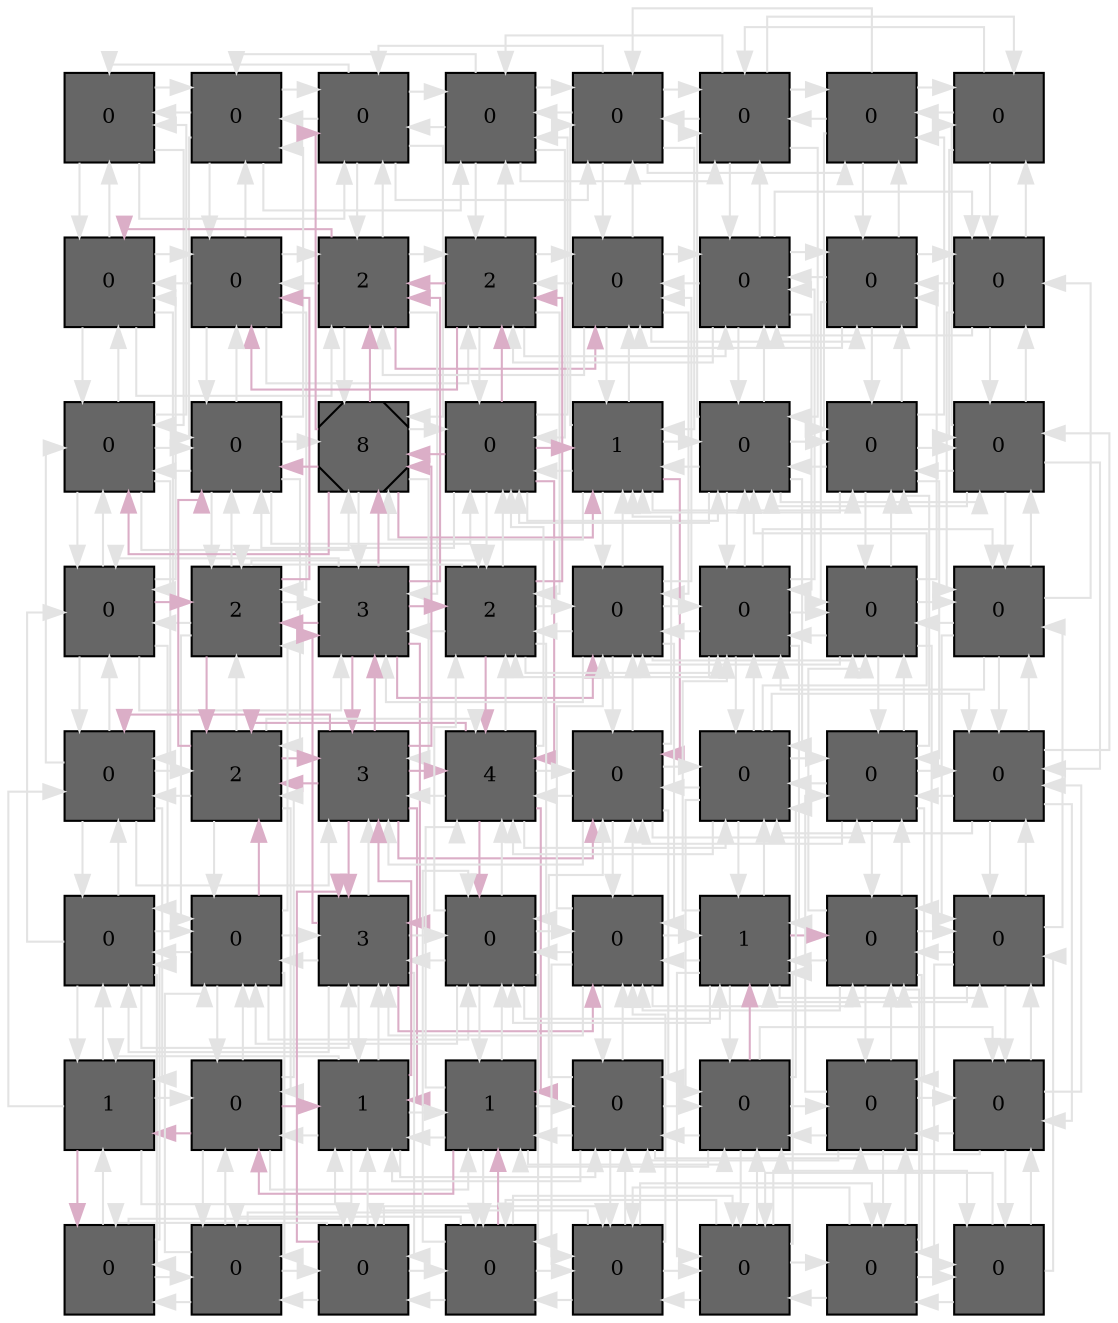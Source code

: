 digraph layout  {
rankdir=TB;
splines=ortho;
node [fixedsize=false, style=filled, width="0.6"];
edge [constraint=false];
0 [fillcolor="#666666", fontsize=10, label=0, shape=square, tooltip="name:  SRF ,\nin_degree: 4,\nout_degree: 4"];
1 [fillcolor="#666666", fontsize=10, label=0, shape=square, tooltip="name:  ARC ,\nin_degree: 5,\nout_degree: 5"];
2 [fillcolor="#666666", fontsize=10, label=0, shape=square, tooltip="name:  Egr1 ,\nin_degree: 6,\nout_degree: 6"];
3 [fillcolor="#666666", fontsize=10, label=0, shape=square, tooltip="name:  G(i/o) ,\nin_degree: 6,\nout_degree: 6"];
4 [fillcolor="#666666", fontsize=10, label=0, shape=square, tooltip="name:  Npy ,\nin_degree: 6,\nout_degree: 6"];
5 [fillcolor="#666666", fontsize=10, label=0, shape=square, tooltip="name:  NPYY1 ,\nin_degree: 6,\nout_degree: 6"];
6 [fillcolor="#666666", fontsize=10, label=0, shape=square, tooltip="name:  ECM ,\nin_degree: 5,\nout_degree: 5"];
7 [fillcolor="#666666", fontsize=10, label=0, shape=square, tooltip="name:  Mmp3/10 ,\nin_degree: 4,\nout_degree: 4"];
8 [fillcolor="#666666", fontsize=10, label=0, shape=square, tooltip="name:  RSK ,\nin_degree: 5,\nout_degree: 5"];
9 [fillcolor="#666666", fontsize=10, label=0, shape=square, tooltip="name:  CREB ,\nin_degree: 6,\nout_degree: 6"];
10 [fillcolor="#666666", fontsize=10, label=2, shape=square, tooltip="name:  Fosl1 ,\nin_degree: 7,\nout_degree: 7"];
11 [fillcolor="#666666", fontsize=10, label=2, shape=square, tooltip="name:  KLF5 ,\nin_degree: 7,\nout_degree: 7"];
12 [fillcolor="#666666", fontsize=10, label=0, shape=square, tooltip="name:  AP1 ,\nin_degree: 7,\nout_degree: 7"];
13 [fillcolor="#666666", fontsize=10, label=0, shape=square, tooltip="name:  uPAR ,\nin_degree: 7,\nout_degree: 7"];
14 [fillcolor="#666666", fontsize=10, label=0, shape=square, tooltip="name:  uPA/PLAT ,\nin_degree: 6,\nout_degree: 6"];
15 [fillcolor="#666666", fontsize=10, label=0, shape=square, tooltip="name:  Plasmin ,\nin_degree: 5,\nout_degree: 5"];
16 [fillcolor="#666666", fontsize=10, label=0, shape=square, tooltip="name:  Maff ,\nin_degree: 6,\nout_degree: 6"];
17 [fillcolor="#666666", fontsize=10, label=0, shape=square, tooltip="name:  KLF2 ,\nin_degree: 7,\nout_degree: 7"];
18 [fillcolor="#666666", fontsize=10, label=8, shape=Msquare, tooltip="name:  JUNB ,\nin_degree: 8,\nout_degree: 8"];
19 [fillcolor="#666666", fontsize=10, label=0, shape=square, tooltip="name:  AKT ,\nin_degree: 8,\nout_degree: 8"];
20 [fillcolor="#666666", fontsize=10, label=1, shape=square, tooltip="name:  FOS ,\nin_degree: 8,\nout_degree: 8"];
21 [fillcolor="#666666", fontsize=10, label=0, shape=square, tooltip="name:  PI3K ,\nin_degree: 8,\nout_degree: 8"];
22 [fillcolor="#666666", fontsize=10, label=0, shape=square, tooltip="name:  Itga1 ,\nin_degree: 7,\nout_degree: 7"];
23 [fillcolor="#666666", fontsize=10, label=0, shape=square, tooltip="name:  FAK ,\nin_degree: 6,\nout_degree: 6"];
24 [fillcolor="#666666", fontsize=10, label=0, shape=square, tooltip="name:  MSK1/2 ,\nin_degree: 6,\nout_degree: 6"];
25 [fillcolor="#666666", fontsize=10, label=2, shape=square, tooltip="name:  CITED2 ,\nin_degree: 7,\nout_degree: 7"];
26 [fillcolor="#666666", fontsize=10, label=3, shape=square, tooltip="name:  ERK ,\nin_degree: 8,\nout_degree: 8"];
27 [fillcolor="#666666", fontsize=10, label=2, shape=square, tooltip="name:  P53 ,\nin_degree: 8,\nout_degree: 8"];
28 [fillcolor="#666666", fontsize=10, label=0, shape=square, tooltip="name:  JUND ,\nin_degree: 8,\nout_degree: 8"];
29 [fillcolor="#666666", fontsize=10, label=0, shape=square, tooltip="name:  NGF ,\nin_degree: 8,\nout_degree: 8"];
30 [fillcolor="#666666", fontsize=10, label=0, shape=square, tooltip="name:  C3G ,\nin_degree: 7,\nout_degree: 7"];
31 [fillcolor="#666666", fontsize=10, label=0, shape=square, tooltip="name:  RAP1 ,\nin_degree: 6,\nout_degree: 6"];
32 [fillcolor="#666666", fontsize=10, label=0, shape=square, tooltip="name:  ATF2 ,\nin_degree: 6,\nout_degree: 6"];
33 [fillcolor="#666666", fontsize=10, label=2, shape=square, tooltip="name:  KLF4 ,\nin_degree: 7,\nout_degree: 7"];
34 [fillcolor="#666666", fontsize=10, label=3, shape=square, tooltip="name:  JNK ,\nin_degree: 8,\nout_degree: 8"];
35 [fillcolor="#666666", fontsize=10, label=4, shape=square, tooltip="name:  MYC ,\nin_degree: 8,\nout_degree: 8"];
36 [fillcolor="#666666", fontsize=10, label=0, shape=square, tooltip="name:  KLF10 ,\nin_degree: 8,\nout_degree: 8"];
37 [fillcolor="#666666", fontsize=10, label=0, shape=square, tooltip="name:  TrkA ,\nin_degree: 8,\nout_degree: 8"];
38 [fillcolor="#666666", fontsize=10, label=0, shape=square, tooltip="name:  FRS2 ,\nin_degree: 7,\nout_degree: 7"];
39 [fillcolor="#666666", fontsize=10, label=0, shape=square, tooltip="name:  SHC ,\nin_degree: 6,\nout_degree: 6"];
40 [fillcolor="#666666", fontsize=10, label=0, shape=square, tooltip="name:  P38 ,\nin_degree: 6,\nout_degree: 6"];
41 [fillcolor="#666666", fontsize=10, label=0, shape=square, tooltip="name:  MKK7 ,\nin_degree: 7,\nout_degree: 7"];
42 [fillcolor="#666666", fontsize=10, label=3, shape=square, tooltip="name:  Stat3 ,\nin_degree: 8,\nout_degree: 8"];
43 [fillcolor="#666666", fontsize=10, label=0, shape=square, tooltip="name:  KLF6 ,\nin_degree: 8,\nout_degree: 8"];
44 [fillcolor="#666666", fontsize=10, label=0, shape=square, tooltip="name:  ZFP36 ,\nin_degree: 8,\nout_degree: 8"];
45 [fillcolor="#666666", fontsize=10, label=1, shape=square, tooltip="name:  i/o ,\nin_degree: 8,\nout_degree: 8"];
46 [fillcolor="#666666", fontsize=10, label=0, shape=square, tooltip="name:  Ca2+ ,\nin_degree: 7,\nout_degree: 7"];
47 [fillcolor="#666666", fontsize=10, label=0, shape=square, tooltip="name:  GRB2 ,\nin_degree: 6,\nout_degree: 6"];
48 [fillcolor="#666666", fontsize=10, label=1, shape=square, tooltip="name:  MKK6 ,\nin_degree: 5,\nout_degree: 5"];
49 [fillcolor="#666666", fontsize=10, label=0, shape=square, tooltip="name:  MEKK4 ,\nin_degree: 6,\nout_degree: 6"];
50 [fillcolor="#666666", fontsize=10, label=1, shape=square, tooltip="name:  ETS1 ,\nin_degree: 7,\nout_degree: 7"];
51 [fillcolor="#666666", fontsize=10, label=1, shape=square, tooltip="name:  BTG2 ,\nin_degree: 7,\nout_degree: 7"];
52 [fillcolor="#666666", fontsize=10, label=0, shape=square, tooltip="name:  Dusp6 ,\nin_degree: 7,\nout_degree: 7"];
53 [fillcolor="#666666", fontsize=10, label=0, shape=square, tooltip="name:  PLC ,\nin_degree: 7,\nout_degree: 7"];
54 [fillcolor="#666666", fontsize=10, label=0, shape=square, tooltip="name:  DAG ,\nin_degree: 6,\nout_degree: 6"];
55 [fillcolor="#666666", fontsize=10, label=0, shape=square, tooltip="name:  G ,\nin_degree: 5,\nout_degree: 5"];
56 [fillcolor="#666666", fontsize=10, label=0, shape=square, tooltip="name:  Mapk3k ,\nin_degree: 4,\nout_degree: 4"];
57 [fillcolor="#666666", fontsize=10, label=0, shape=square, tooltip="name:  MEKK1 ,\nin_degree: 5,\nout_degree: 5"];
58 [fillcolor="#666666", fontsize=10, label=0, shape=square, tooltip="name:  MEK ,\nin_degree: 6,\nout_degree: 6"];
59 [fillcolor="#666666", fontsize=10, label=0, shape=square, tooltip="name:  RAC1 ,\nin_degree: 6,\nout_degree: 6"];
60 [fillcolor="#666666", fontsize=10, label=0, shape=square, tooltip="name:  RAF ,\nin_degree: 6,\nout_degree: 6"];
61 [fillcolor="#666666", fontsize=10, label=0, shape=square, tooltip="name:  RAS ,\nin_degree: 6,\nout_degree: 6"];
62 [fillcolor="#666666", fontsize=10, label=0, shape=square, tooltip="name:  PKC ,\nin_degree: 5,\nout_degree: 5"];
63 [fillcolor="#666666", fontsize=10, label=0, shape=square, tooltip="name:  SOS ,\nin_degree: 4,\nout_degree: 4"];
0 -> 1  [color=grey89, style="penwidth(0.1)", tooltip=" ", weight=1];
0 -> 8  [color=grey89, style="penwidth(0.1)", tooltip=" ", weight=1];
0 -> 16  [color=grey89, style="penwidth(0.1)", tooltip=" ", weight=1];
0 -> 2  [color=grey89, style="penwidth(0.1)", tooltip=" ", weight=1];
1 -> 0  [color=grey89, style="penwidth(0.1)", tooltip=" ", weight=1];
1 -> 2  [color=grey89, style="penwidth(0.1)", tooltip=" ", weight=1];
1 -> 9  [color=grey89, style="penwidth(0.1)", tooltip=" ", weight=1];
1 -> 17  [color=grey89, style="penwidth(0.1)", tooltip=" ", weight=1];
1 -> 3  [color=grey89, style="penwidth(0.1)", tooltip=" ", weight=1];
2 -> 1  [color=grey89, style="penwidth(0.1)", tooltip=" ", weight=1];
2 -> 3  [color=grey89, style="penwidth(0.1)", tooltip=" ", weight=1];
2 -> 10  [color=grey89, style="penwidth(0.1)", tooltip=" ", weight=1];
2 -> 18  [color=grey89, style="penwidth(0.1)", tooltip=" ", weight=1];
2 -> 4  [color=grey89, style="penwidth(0.1)", tooltip=" ", weight=1];
2 -> 0  [color=grey89, style="penwidth(0.1)", tooltip=" ", weight=1];
3 -> 2  [color=grey89, style="penwidth(0.1)", tooltip=" ", weight=1];
3 -> 4  [color=grey89, style="penwidth(0.1)", tooltip=" ", weight=1];
3 -> 11  [color=grey89, style="penwidth(0.1)", tooltip=" ", weight=1];
3 -> 19  [color=grey89, style="penwidth(0.1)", tooltip=" ", weight=1];
3 -> 5  [color=grey89, style="penwidth(0.1)", tooltip=" ", weight=1];
3 -> 1  [color=grey89, style="penwidth(0.1)", tooltip=" ", weight=1];
4 -> 3  [color=grey89, style="penwidth(0.1)", tooltip=" ", weight=1];
4 -> 5  [color=grey89, style="penwidth(0.1)", tooltip=" ", weight=1];
4 -> 12  [color=grey89, style="penwidth(0.1)", tooltip=" ", weight=1];
4 -> 20  [color=grey89, style="penwidth(0.1)", tooltip=" ", weight=1];
4 -> 6  [color=grey89, style="penwidth(0.1)", tooltip=" ", weight=1];
4 -> 2  [color=grey89, style="penwidth(0.1)", tooltip=" ", weight=1];
5 -> 4  [color=grey89, style="penwidth(0.1)", tooltip=" ", weight=1];
5 -> 6  [color=grey89, style="penwidth(0.1)", tooltip=" ", weight=1];
5 -> 13  [color=grey89, style="penwidth(0.1)", tooltip=" ", weight=1];
5 -> 21  [color=grey89, style="penwidth(0.1)", tooltip=" ", weight=1];
5 -> 7  [color=grey89, style="penwidth(0.1)", tooltip=" ", weight=1];
5 -> 3  [color=grey89, style="penwidth(0.1)", tooltip=" ", weight=1];
6 -> 5  [color=grey89, style="penwidth(0.1)", tooltip=" ", weight=1];
6 -> 7  [color=grey89, style="penwidth(0.1)", tooltip=" ", weight=1];
6 -> 14  [color=grey89, style="penwidth(0.1)", tooltip=" ", weight=1];
6 -> 22  [color=grey89, style="penwidth(0.1)", tooltip=" ", weight=1];
6 -> 4  [color=grey89, style="penwidth(0.1)", tooltip=" ", weight=1];
7 -> 6  [color=grey89, style="penwidth(0.1)", tooltip=" ", weight=1];
7 -> 15  [color=grey89, style="penwidth(0.1)", tooltip=" ", weight=1];
7 -> 23  [color=grey89, style="penwidth(0.1)", tooltip=" ", weight=1];
7 -> 5  [color=grey89, style="penwidth(0.1)", tooltip=" ", weight=1];
8 -> 0  [color=grey89, style="penwidth(0.1)", tooltip=" ", weight=1];
8 -> 9  [color=grey89, style="penwidth(0.1)", tooltip=" ", weight=1];
8 -> 16  [color=grey89, style="penwidth(0.1)", tooltip=" ", weight=1];
8 -> 24  [color=grey89, style="penwidth(0.1)", tooltip=" ", weight=1];
8 -> 10  [color=grey89, style="penwidth(0.1)", tooltip=" ", weight=1];
9 -> 1  [color=grey89, style="penwidth(0.1)", tooltip=" ", weight=1];
9 -> 8  [color=grey89, style="penwidth(0.1)", tooltip=" ", weight=1];
9 -> 10  [color=grey89, style="penwidth(0.1)", tooltip=" ", weight=1];
9 -> 17  [color=grey89, style="penwidth(0.1)", tooltip=" ", weight=1];
9 -> 25  [color=grey89, style="penwidth(0.1)", tooltip=" ", weight=1];
9 -> 11  [color=grey89, style="penwidth(0.1)", tooltip=" ", weight=1];
10 -> 2  [color=grey89, style="penwidth(0.1)", tooltip=" ", weight=1];
10 -> 9  [color=grey89, style="penwidth(0.1)", tooltip=" ", weight=1];
10 -> 11  [color=grey89, style="penwidth(0.1)", tooltip=" ", weight=1];
10 -> 18  [color=grey89, style="penwidth(0.1)", tooltip=" ", weight=1];
10 -> 26  [color=grey89, style="penwidth(0.1)", tooltip=" ", weight=1];
10 -> 12  [color="#DBAEC7", style="penwidth(0.1)", tooltip="18( JUNB ) to 12( AP1 )", weight=1];
10 -> 8  [color="#DBAEC7", style="penwidth(0.1)", tooltip="26( ERK ) to 8( RSK )", weight=1];
11 -> 3  [color=grey89, style="penwidth(0.1)", tooltip=" ", weight=1];
11 -> 10  [color="#DBAEC7", style="penwidth(0.1)", tooltip="19( AKT ) to 10( Fosl1 )", weight=1];
11 -> 12  [color=grey89, style="penwidth(0.1)", tooltip=" ", weight=1];
11 -> 19  [color=grey89, style="penwidth(0.1)", tooltip=" ", weight=1];
11 -> 27  [color=grey89, style="penwidth(0.1)", tooltip=" ", weight=1];
11 -> 13  [color=grey89, style="penwidth(0.1)", tooltip=" ", weight=1];
11 -> 9  [color="#DBAEC7", style="penwidth(0.1)", tooltip="19( AKT ) to 9( CREB )", weight=1];
12 -> 4  [color=grey89, style="penwidth(0.1)", tooltip=" ", weight=1];
12 -> 11  [color=grey89, style="penwidth(0.1)", tooltip=" ", weight=1];
12 -> 13  [color=grey89, style="penwidth(0.1)", tooltip=" ", weight=1];
12 -> 20  [color=grey89, style="penwidth(0.1)", tooltip=" ", weight=1];
12 -> 28  [color=grey89, style="penwidth(0.1)", tooltip=" ", weight=1];
12 -> 14  [color=grey89, style="penwidth(0.1)", tooltip=" ", weight=1];
12 -> 10  [color=grey89, style="penwidth(0.1)", tooltip=" ", weight=1];
13 -> 5  [color=grey89, style="penwidth(0.1)", tooltip=" ", weight=1];
13 -> 12  [color=grey89, style="penwidth(0.1)", tooltip=" ", weight=1];
13 -> 14  [color=grey89, style="penwidth(0.1)", tooltip=" ", weight=1];
13 -> 21  [color=grey89, style="penwidth(0.1)", tooltip=" ", weight=1];
13 -> 29  [color=grey89, style="penwidth(0.1)", tooltip=" ", weight=1];
13 -> 15  [color=grey89, style="penwidth(0.1)", tooltip=" ", weight=1];
13 -> 11  [color=grey89, style="penwidth(0.1)", tooltip=" ", weight=1];
14 -> 6  [color=grey89, style="penwidth(0.1)", tooltip=" ", weight=1];
14 -> 13  [color=grey89, style="penwidth(0.1)", tooltip=" ", weight=1];
14 -> 15  [color=grey89, style="penwidth(0.1)", tooltip=" ", weight=1];
14 -> 22  [color=grey89, style="penwidth(0.1)", tooltip=" ", weight=1];
14 -> 30  [color=grey89, style="penwidth(0.1)", tooltip=" ", weight=1];
14 -> 12  [color=grey89, style="penwidth(0.1)", tooltip=" ", weight=1];
15 -> 7  [color=grey89, style="penwidth(0.1)", tooltip=" ", weight=1];
15 -> 14  [color=grey89, style="penwidth(0.1)", tooltip=" ", weight=1];
15 -> 23  [color=grey89, style="penwidth(0.1)", tooltip=" ", weight=1];
15 -> 31  [color=grey89, style="penwidth(0.1)", tooltip=" ", weight=1];
15 -> 13  [color=grey89, style="penwidth(0.1)", tooltip=" ", weight=1];
16 -> 8  [color=grey89, style="penwidth(0.1)", tooltip=" ", weight=1];
16 -> 17  [color=grey89, style="penwidth(0.1)", tooltip=" ", weight=1];
16 -> 24  [color=grey89, style="penwidth(0.1)", tooltip=" ", weight=1];
16 -> 32  [color=grey89, style="penwidth(0.1)", tooltip=" ", weight=1];
16 -> 0  [color=grey89, style="penwidth(0.1)", tooltip=" ", weight=1];
16 -> 18  [color=grey89, style="penwidth(0.1)", tooltip=" ", weight=1];
17 -> 9  [color=grey89, style="penwidth(0.1)", tooltip=" ", weight=1];
17 -> 16  [color=grey89, style="penwidth(0.1)", tooltip=" ", weight=1];
17 -> 18  [color=grey89, style="penwidth(0.1)", tooltip=" ", weight=1];
17 -> 25  [color=grey89, style="penwidth(0.1)", tooltip=" ", weight=1];
17 -> 33  [color=grey89, style="penwidth(0.1)", tooltip=" ", weight=1];
17 -> 1  [color=grey89, style="penwidth(0.1)", tooltip=" ", weight=1];
17 -> 19  [color=grey89, style="penwidth(0.1)", tooltip=" ", weight=1];
18 -> 10  [color="#DBAEC7", style="penwidth(0.1)", tooltip="18( JUNB ) to 12( AP1 )", weight=1];
18 -> 17  [color="#DBAEC7", style="penwidth(0.1)", tooltip="26( ERK ) to 17( KLF2 )", weight=1];
18 -> 19  [color=grey89, style="penwidth(0.1)", tooltip=" ", weight=1];
18 -> 26  [color=grey89, style="penwidth(0.1)", tooltip=" ", weight=1];
18 -> 34  [color=grey89, style="penwidth(0.1)", tooltip=" ", weight=1];
18 -> 2  [color="#DBAEC7", style="penwidth(0.1)", tooltip="19( AKT ) to 2( Egr1 )", weight=1];
18 -> 20  [color="#DBAEC7", style="penwidth(0.1)", tooltip="34( JNK ) to 20( FOS )", weight=1];
18 -> 16  [color="#DBAEC7", style="penwidth(0.1)", tooltip="34( JNK ) to 16( Maff )", weight=1];
19 -> 11  [color="#DBAEC7", style="penwidth(0.1)", tooltip="19( AKT ) to 9( CREB )", weight=1];
19 -> 18  [color="#DBAEC7", style="penwidth(0.1)", tooltip="19( AKT ) to 2( Egr1 )", weight=1];
19 -> 20  [color="#DBAEC7", style="penwidth(0.1)", tooltip="19( AKT ) to 36( KLF10 )", weight=1];
19 -> 27  [color=grey89, style="penwidth(0.1)", tooltip=" ", weight=1];
19 -> 35  [color="#DBAEC7", style="penwidth(0.1)", tooltip="19( AKT ) to 51( BTG2 )", weight=1];
19 -> 3  [color=grey89, style="penwidth(0.1)", tooltip=" ", weight=1];
19 -> 21  [color=grey89, style="penwidth(0.1)", tooltip=" ", weight=1];
19 -> 17  [color=grey89, style="penwidth(0.1)", tooltip=" ", weight=1];
20 -> 12  [color=grey89, style="penwidth(0.1)", tooltip=" ", weight=1];
20 -> 19  [color=grey89, style="penwidth(0.1)", tooltip=" ", weight=1];
20 -> 21  [color=grey89, style="penwidth(0.1)", tooltip=" ", weight=1];
20 -> 28  [color=grey89, style="penwidth(0.1)", tooltip=" ", weight=1];
20 -> 36  [color="#DBAEC7", style="penwidth(0.1)", tooltip="19( AKT ) to 36( KLF10 )", weight=1];
20 -> 4  [color=grey89, style="penwidth(0.1)", tooltip=" ", weight=1];
20 -> 22  [color=grey89, style="penwidth(0.1)", tooltip=" ", weight=1];
20 -> 18  [color=grey89, style="penwidth(0.1)", tooltip=" ", weight=1];
21 -> 13  [color=grey89, style="penwidth(0.1)", tooltip=" ", weight=1];
21 -> 20  [color=grey89, style="penwidth(0.1)", tooltip=" ", weight=1];
21 -> 22  [color=grey89, style="penwidth(0.1)", tooltip=" ", weight=1];
21 -> 29  [color=grey89, style="penwidth(0.1)", tooltip=" ", weight=1];
21 -> 37  [color=grey89, style="penwidth(0.1)", tooltip=" ", weight=1];
21 -> 5  [color=grey89, style="penwidth(0.1)", tooltip=" ", weight=1];
21 -> 23  [color=grey89, style="penwidth(0.1)", tooltip=" ", weight=1];
21 -> 19  [color=grey89, style="penwidth(0.1)", tooltip=" ", weight=1];
22 -> 14  [color=grey89, style="penwidth(0.1)", tooltip=" ", weight=1];
22 -> 21  [color=grey89, style="penwidth(0.1)", tooltip=" ", weight=1];
22 -> 23  [color=grey89, style="penwidth(0.1)", tooltip=" ", weight=1];
22 -> 30  [color=grey89, style="penwidth(0.1)", tooltip=" ", weight=1];
22 -> 38  [color=grey89, style="penwidth(0.1)", tooltip=" ", weight=1];
22 -> 6  [color=grey89, style="penwidth(0.1)", tooltip=" ", weight=1];
22 -> 20  [color=grey89, style="penwidth(0.1)", tooltip=" ", weight=1];
23 -> 15  [color=grey89, style="penwidth(0.1)", tooltip=" ", weight=1];
23 -> 22  [color=grey89, style="penwidth(0.1)", tooltip=" ", weight=1];
23 -> 31  [color=grey89, style="penwidth(0.1)", tooltip=" ", weight=1];
23 -> 39  [color=grey89, style="penwidth(0.1)", tooltip=" ", weight=1];
23 -> 7  [color=grey89, style="penwidth(0.1)", tooltip=" ", weight=1];
23 -> 21  [color=grey89, style="penwidth(0.1)", tooltip=" ", weight=1];
24 -> 16  [color=grey89, style="penwidth(0.1)", tooltip=" ", weight=1];
24 -> 25  [color="#DBAEC7", style="penwidth(0.1)", tooltip="24( MSK1/2 ) to 9( CREB )", weight=1];
24 -> 32  [color=grey89, style="penwidth(0.1)", tooltip=" ", weight=1];
24 -> 40  [color=grey89, style="penwidth(0.1)", tooltip=" ", weight=1];
24 -> 8  [color=grey89, style="penwidth(0.1)", tooltip=" ", weight=1];
24 -> 26  [color=grey89, style="penwidth(0.1)", tooltip=" ", weight=1];
25 -> 17  [color=grey89, style="penwidth(0.1)", tooltip=" ", weight=1];
25 -> 24  [color=grey89, style="penwidth(0.1)", tooltip=" ", weight=1];
25 -> 26  [color=grey89, style="penwidth(0.1)", tooltip=" ", weight=1];
25 -> 33  [color="#DBAEC7", style="penwidth(0.1)", tooltip="26( ERK ) to 33( KLF4 )", weight=1];
25 -> 41  [color=grey89, style="penwidth(0.1)", tooltip=" ", weight=1];
25 -> 9  [color="#DBAEC7", style="penwidth(0.1)", tooltip="24( MSK1/2 ) to 9( CREB )", weight=1];
25 -> 27  [color=grey89, style="penwidth(0.1)", tooltip=" ", weight=1];
26 -> 18  [color="#DBAEC7", style="penwidth(0.1)", tooltip="26( ERK ) to 17( KLF2 )", weight=1];
26 -> 25  [color="#DBAEC7", style="penwidth(0.1)", tooltip="26( ERK ) to 33( KLF4 )", weight=1];
26 -> 27  [color="#DBAEC7", style="penwidth(0.1)", tooltip="34( JNK ) to 27( P53 )", weight=1];
26 -> 34  [color="#DBAEC7", style="penwidth(0.1)", tooltip="26( ERK ) to 36( KLF10 )", weight=1];
26 -> 42  [color="#DBAEC7", style="penwidth(0.1)", tooltip="26( ERK ) to 44( ZFP36 )", weight=1];
26 -> 10  [color="#DBAEC7", style="penwidth(0.1)", tooltip="34( JNK ) to 10( Fosl1 )", weight=1];
26 -> 28  [color="#DBAEC7", style="penwidth(0.1)", tooltip="34( JNK ) to 28( JUND )", weight=1];
26 -> 24  [color=grey89, style="penwidth(0.1)", tooltip=" ", weight=1];
27 -> 19  [color=grey89, style="penwidth(0.1)", tooltip=" ", weight=1];
27 -> 26  [color=grey89, style="penwidth(0.1)", tooltip=" ", weight=1];
27 -> 28  [color=grey89, style="penwidth(0.1)", tooltip=" ", weight=1];
27 -> 35  [color="#DBAEC7", style="penwidth(0.1)", tooltip="26( ERK ) to 35( MYC )", weight=1];
27 -> 43  [color=grey89, style="penwidth(0.1)", tooltip=" ", weight=1];
27 -> 11  [color="#DBAEC7", style="penwidth(0.1)", tooltip="26( ERK ) to 11( KLF5 )", weight=1];
27 -> 29  [color=grey89, style="penwidth(0.1)", tooltip=" ", weight=1];
27 -> 25  [color=grey89, style="penwidth(0.1)", tooltip=" ", weight=1];
28 -> 20  [color=grey89, style="penwidth(0.1)", tooltip=" ", weight=1];
28 -> 27  [color=grey89, style="penwidth(0.1)", tooltip=" ", weight=1];
28 -> 29  [color=grey89, style="penwidth(0.1)", tooltip=" ", weight=1];
28 -> 36  [color=grey89, style="penwidth(0.1)", tooltip=" ", weight=1];
28 -> 44  [color=grey89, style="penwidth(0.1)", tooltip=" ", weight=1];
28 -> 12  [color=grey89, style="penwidth(0.1)", tooltip=" ", weight=1];
28 -> 30  [color=grey89, style="penwidth(0.1)", tooltip=" ", weight=1];
28 -> 26  [color=grey89, style="penwidth(0.1)", tooltip=" ", weight=1];
29 -> 21  [color=grey89, style="penwidth(0.1)", tooltip=" ", weight=1];
29 -> 28  [color=grey89, style="penwidth(0.1)", tooltip=" ", weight=1];
29 -> 30  [color=grey89, style="penwidth(0.1)", tooltip=" ", weight=1];
29 -> 37  [color=grey89, style="penwidth(0.1)", tooltip=" ", weight=1];
29 -> 45  [color=grey89, style="penwidth(0.1)", tooltip=" ", weight=1];
29 -> 13  [color=grey89, style="penwidth(0.1)", tooltip=" ", weight=1];
29 -> 31  [color=grey89, style="penwidth(0.1)", tooltip=" ", weight=1];
29 -> 27  [color=grey89, style="penwidth(0.1)", tooltip=" ", weight=1];
30 -> 22  [color=grey89, style="penwidth(0.1)", tooltip=" ", weight=1];
30 -> 29  [color=grey89, style="penwidth(0.1)", tooltip=" ", weight=1];
30 -> 31  [color=grey89, style="penwidth(0.1)", tooltip=" ", weight=1];
30 -> 38  [color=grey89, style="penwidth(0.1)", tooltip=" ", weight=1];
30 -> 46  [color=grey89, style="penwidth(0.1)", tooltip=" ", weight=1];
30 -> 14  [color=grey89, style="penwidth(0.1)", tooltip=" ", weight=1];
30 -> 28  [color=grey89, style="penwidth(0.1)", tooltip=" ", weight=1];
31 -> 23  [color=grey89, style="penwidth(0.1)", tooltip=" ", weight=1];
31 -> 30  [color=grey89, style="penwidth(0.1)", tooltip=" ", weight=1];
31 -> 39  [color=grey89, style="penwidth(0.1)", tooltip=" ", weight=1];
31 -> 47  [color=grey89, style="penwidth(0.1)", tooltip=" ", weight=1];
31 -> 15  [color=grey89, style="penwidth(0.1)", tooltip=" ", weight=1];
31 -> 29  [color=grey89, style="penwidth(0.1)", tooltip=" ", weight=1];
32 -> 24  [color=grey89, style="penwidth(0.1)", tooltip=" ", weight=1];
32 -> 33  [color=grey89, style="penwidth(0.1)", tooltip=" ", weight=1];
32 -> 40  [color=grey89, style="penwidth(0.1)", tooltip=" ", weight=1];
32 -> 48  [color=grey89, style="penwidth(0.1)", tooltip=" ", weight=1];
32 -> 16  [color=grey89, style="penwidth(0.1)", tooltip=" ", weight=1];
32 -> 34  [color=grey89, style="penwidth(0.1)", tooltip=" ", weight=1];
33 -> 25  [color=grey89, style="penwidth(0.1)", tooltip=" ", weight=1];
33 -> 32  [color=grey89, style="penwidth(0.1)", tooltip=" ", weight=1];
33 -> 34  [color="#DBAEC7", style="penwidth(0.1)", tooltip="41( MKK7 ) to 34( JNK )", weight=1];
33 -> 41  [color=grey89, style="penwidth(0.1)", tooltip=" ", weight=1];
33 -> 49  [color=grey89, style="penwidth(0.1)", tooltip=" ", weight=1];
33 -> 17  [color="#DBAEC7", style="penwidth(0.1)", tooltip="34( JNK ) to 17( KLF2 )", weight=1];
33 -> 35  [color=grey89, style="penwidth(0.1)", tooltip=" ", weight=1];
34 -> 26  [color="#DBAEC7", style="penwidth(0.1)", tooltip="34( JNK ) to 27( P53 )", weight=1];
34 -> 33  [color="#DBAEC7", style="penwidth(0.1)", tooltip="34( JNK ) to 17( KLF2 )", weight=1];
34 -> 35  [color="#DBAEC7", style="penwidth(0.1)", tooltip="34( JNK ) to 43( KLF6 )", weight=1];
34 -> 42  [color="#DBAEC7", style="penwidth(0.1)", tooltip="34( JNK ) to 44( ZFP36 )", weight=1];
34 -> 50  [color="#DBAEC7", style="penwidth(0.1)", tooltip="26( ERK ) to 50( ETS1 )", weight=1];
34 -> 18  [color="#DBAEC7", style="penwidth(0.1)", tooltip="34( JNK ) to 16( Maff )", weight=1];
34 -> 36  [color="#DBAEC7", style="penwidth(0.1)", tooltip="26( ERK ) to 36( KLF10 )", weight=1];
34 -> 32  [color="#DBAEC7", style="penwidth(0.1)", tooltip="26( ERK ) to 32( ATF2 )", weight=1];
35 -> 27  [color=grey89, style="penwidth(0.1)", tooltip=" ", weight=1];
35 -> 34  [color=grey89, style="penwidth(0.1)", tooltip=" ", weight=1];
35 -> 36  [color=grey89, style="penwidth(0.1)", tooltip=" ", weight=1];
35 -> 43  [color="#DBAEC7", style="penwidth(0.1)", tooltip="34( JNK ) to 43( KLF6 )", weight=1];
35 -> 51  [color="#DBAEC7", style="penwidth(0.1)", tooltip="19( AKT ) to 51( BTG2 )", weight=1];
35 -> 19  [color=grey89, style="penwidth(0.1)", tooltip=" ", weight=1];
35 -> 37  [color=grey89, style="penwidth(0.1)", tooltip=" ", weight=1];
35 -> 33  [color="#DBAEC7", style="penwidth(0.1)", tooltip="19( AKT ) to 33( KLF4 )", weight=1];
36 -> 28  [color=grey89, style="penwidth(0.1)", tooltip=" ", weight=1];
36 -> 35  [color=grey89, style="penwidth(0.1)", tooltip=" ", weight=1];
36 -> 37  [color=grey89, style="penwidth(0.1)", tooltip=" ", weight=1];
36 -> 44  [color=grey89, style="penwidth(0.1)", tooltip=" ", weight=1];
36 -> 52  [color=grey89, style="penwidth(0.1)", tooltip=" ", weight=1];
36 -> 20  [color=grey89, style="penwidth(0.1)", tooltip=" ", weight=1];
36 -> 38  [color=grey89, style="penwidth(0.1)", tooltip=" ", weight=1];
36 -> 34  [color=grey89, style="penwidth(0.1)", tooltip=" ", weight=1];
37 -> 29  [color=grey89, style="penwidth(0.1)", tooltip=" ", weight=1];
37 -> 36  [color=grey89, style="penwidth(0.1)", tooltip=" ", weight=1];
37 -> 38  [color=grey89, style="penwidth(0.1)", tooltip=" ", weight=1];
37 -> 45  [color=grey89, style="penwidth(0.1)", tooltip=" ", weight=1];
37 -> 53  [color=grey89, style="penwidth(0.1)", tooltip=" ", weight=1];
37 -> 21  [color=grey89, style="penwidth(0.1)", tooltip=" ", weight=1];
37 -> 39  [color=grey89, style="penwidth(0.1)", tooltip=" ", weight=1];
37 -> 35  [color=grey89, style="penwidth(0.1)", tooltip=" ", weight=1];
38 -> 30  [color=grey89, style="penwidth(0.1)", tooltip=" ", weight=1];
38 -> 37  [color=grey89, style="penwidth(0.1)", tooltip=" ", weight=1];
38 -> 39  [color=grey89, style="penwidth(0.1)", tooltip=" ", weight=1];
38 -> 46  [color=grey89, style="penwidth(0.1)", tooltip=" ", weight=1];
38 -> 54  [color=grey89, style="penwidth(0.1)", tooltip=" ", weight=1];
38 -> 22  [color=grey89, style="penwidth(0.1)", tooltip=" ", weight=1];
38 -> 36  [color=grey89, style="penwidth(0.1)", tooltip=" ", weight=1];
39 -> 31  [color=grey89, style="penwidth(0.1)", tooltip=" ", weight=1];
39 -> 38  [color=grey89, style="penwidth(0.1)", tooltip=" ", weight=1];
39 -> 47  [color=grey89, style="penwidth(0.1)", tooltip=" ", weight=1];
39 -> 55  [color=grey89, style="penwidth(0.1)", tooltip=" ", weight=1];
39 -> 23  [color=grey89, style="penwidth(0.1)", tooltip=" ", weight=1];
39 -> 37  [color=grey89, style="penwidth(0.1)", tooltip=" ", weight=1];
40 -> 32  [color=grey89, style="penwidth(0.1)", tooltip=" ", weight=1];
40 -> 41  [color=grey89, style="penwidth(0.1)", tooltip=" ", weight=1];
40 -> 48  [color=grey89, style="penwidth(0.1)", tooltip=" ", weight=1];
40 -> 56  [color=grey89, style="penwidth(0.1)", tooltip=" ", weight=1];
40 -> 24  [color=grey89, style="penwidth(0.1)", tooltip=" ", weight=1];
40 -> 42  [color=grey89, style="penwidth(0.1)", tooltip=" ", weight=1];
41 -> 33  [color="#DBAEC7", style="penwidth(0.1)", tooltip="41( MKK7 ) to 34( JNK )", weight=1];
41 -> 40  [color=grey89, style="penwidth(0.1)", tooltip=" ", weight=1];
41 -> 42  [color=grey89, style="penwidth(0.1)", tooltip=" ", weight=1];
41 -> 49  [color=grey89, style="penwidth(0.1)", tooltip=" ", weight=1];
41 -> 57  [color=grey89, style="penwidth(0.1)", tooltip=" ", weight=1];
41 -> 25  [color=grey89, style="penwidth(0.1)", tooltip=" ", weight=1];
41 -> 43  [color=grey89, style="penwidth(0.1)", tooltip=" ", weight=1];
42 -> 34  [color=grey89, style="penwidth(0.1)", tooltip=" ", weight=1];
42 -> 41  [color=grey89, style="penwidth(0.1)", tooltip=" ", weight=1];
42 -> 43  [color=grey89, style="penwidth(0.1)", tooltip=" ", weight=1];
42 -> 50  [color=grey89, style="penwidth(0.1)", tooltip=" ", weight=1];
42 -> 58  [color=grey89, style="penwidth(0.1)", tooltip=" ", weight=1];
42 -> 26  [color="#DBAEC7", style="penwidth(0.1)", tooltip="58( MEK ) to 26( ERK )", weight=1];
42 -> 44  [color="#DBAEC7", style="penwidth(0.1)", tooltip="34( JNK ) to 44( ZFP36 )", weight=1];
42 -> 40  [color=grey89, style="penwidth(0.1)", tooltip=" ", weight=1];
43 -> 35  [color=grey89, style="penwidth(0.1)", tooltip=" ", weight=1];
43 -> 42  [color=grey89, style="penwidth(0.1)", tooltip=" ", weight=1];
43 -> 44  [color=grey89, style="penwidth(0.1)", tooltip=" ", weight=1];
43 -> 51  [color=grey89, style="penwidth(0.1)", tooltip=" ", weight=1];
43 -> 59  [color=grey89, style="penwidth(0.1)", tooltip=" ", weight=1];
43 -> 27  [color=grey89, style="penwidth(0.1)", tooltip=" ", weight=1];
43 -> 45  [color=grey89, style="penwidth(0.1)", tooltip=" ", weight=1];
43 -> 41  [color=grey89, style="penwidth(0.1)", tooltip=" ", weight=1];
44 -> 36  [color=grey89, style="penwidth(0.1)", tooltip=" ", weight=1];
44 -> 43  [color=grey89, style="penwidth(0.1)", tooltip=" ", weight=1];
44 -> 45  [color=grey89, style="penwidth(0.1)", tooltip=" ", weight=1];
44 -> 52  [color=grey89, style="penwidth(0.1)", tooltip=" ", weight=1];
44 -> 60  [color=grey89, style="penwidth(0.1)", tooltip=" ", weight=1];
44 -> 28  [color=grey89, style="penwidth(0.1)", tooltip=" ", weight=1];
44 -> 46  [color=grey89, style="penwidth(0.1)", tooltip=" ", weight=1];
44 -> 42  [color=grey89, style="penwidth(0.1)", tooltip=" ", weight=1];
45 -> 37  [color=grey89, style="penwidth(0.1)", tooltip=" ", weight=1];
45 -> 44  [color=grey89, style="penwidth(0.1)", tooltip=" ", weight=1];
45 -> 46  [color="#DBAEC7", style="penwidth(0.1)", tooltip="53( PLC ) to 46( Ca2+ )", weight=1];
45 -> 53  [color=grey89, style="penwidth(0.1)", tooltip=" ", weight=1];
45 -> 61  [color=grey89, style="penwidth(0.1)", tooltip=" ", weight=1];
45 -> 29  [color=grey89, style="penwidth(0.1)", tooltip=" ", weight=1];
45 -> 47  [color=grey89, style="penwidth(0.1)", tooltip=" ", weight=1];
45 -> 43  [color=grey89, style="penwidth(0.1)", tooltip=" ", weight=1];
46 -> 38  [color=grey89, style="penwidth(0.1)", tooltip=" ", weight=1];
46 -> 45  [color=grey89, style="penwidth(0.1)", tooltip=" ", weight=1];
46 -> 47  [color=grey89, style="penwidth(0.1)", tooltip=" ", weight=1];
46 -> 54  [color=grey89, style="penwidth(0.1)", tooltip=" ", weight=1];
46 -> 62  [color=grey89, style="penwidth(0.1)", tooltip=" ", weight=1];
46 -> 30  [color=grey89, style="penwidth(0.1)", tooltip=" ", weight=1];
46 -> 44  [color=grey89, style="penwidth(0.1)", tooltip=" ", weight=1];
47 -> 39  [color=grey89, style="penwidth(0.1)", tooltip=" ", weight=1];
47 -> 46  [color=grey89, style="penwidth(0.1)", tooltip=" ", weight=1];
47 -> 55  [color=grey89, style="penwidth(0.1)", tooltip=" ", weight=1];
47 -> 63  [color=grey89, style="penwidth(0.1)", tooltip=" ", weight=1];
47 -> 31  [color=grey89, style="penwidth(0.1)", tooltip=" ", weight=1];
47 -> 45  [color=grey89, style="penwidth(0.1)", tooltip=" ", weight=1];
48 -> 40  [color=grey89, style="penwidth(0.1)", tooltip=" ", weight=1];
48 -> 49  [color=grey89, style="penwidth(0.1)", tooltip=" ", weight=1];
48 -> 56  [color="#DBAEC7", style="penwidth(0.1)", tooltip="49( MEKK4 ) to 56( Mapk3k )", weight=1];
48 -> 32  [color=grey89, style="penwidth(0.1)", tooltip=" ", weight=1];
48 -> 50  [color=grey89, style="penwidth(0.1)", tooltip=" ", weight=1];
49 -> 41  [color=grey89, style="penwidth(0.1)", tooltip=" ", weight=1];
49 -> 48  [color="#DBAEC7", style="penwidth(0.1)", tooltip="49( MEKK4 ) to 56( Mapk3k )", weight=1];
49 -> 50  [color="#DBAEC7", style="penwidth(0.1)", tooltip="49( MEKK4 ) to 34( JNK )", weight=1];
49 -> 57  [color=grey89, style="penwidth(0.1)", tooltip=" ", weight=1];
49 -> 33  [color=grey89, style="penwidth(0.1)", tooltip=" ", weight=1];
49 -> 51  [color=grey89, style="penwidth(0.1)", tooltip=" ", weight=1];
50 -> 42  [color=grey89, style="penwidth(0.1)", tooltip=" ", weight=1];
50 -> 49  [color=grey89, style="penwidth(0.1)", tooltip=" ", weight=1];
50 -> 51  [color=grey89, style="penwidth(0.1)", tooltip=" ", weight=1];
50 -> 58  [color=grey89, style="penwidth(0.1)", tooltip=" ", weight=1];
50 -> 34  [color="#DBAEC7", style="penwidth(0.1)", tooltip="49( MEKK4 ) to 34( JNK )", weight=1];
50 -> 52  [color=grey89, style="penwidth(0.1)", tooltip=" ", weight=1];
50 -> 48  [color=grey89, style="penwidth(0.1)", tooltip=" ", weight=1];
51 -> 43  [color=grey89, style="penwidth(0.1)", tooltip=" ", weight=1];
51 -> 50  [color=grey89, style="penwidth(0.1)", tooltip=" ", weight=1];
51 -> 52  [color=grey89, style="penwidth(0.1)", tooltip=" ", weight=1];
51 -> 59  [color=grey89, style="penwidth(0.1)", tooltip=" ", weight=1];
51 -> 35  [color=grey89, style="penwidth(0.1)", tooltip=" ", weight=1];
51 -> 53  [color=grey89, style="penwidth(0.1)", tooltip=" ", weight=1];
51 -> 49  [color="#DBAEC7", style="penwidth(0.1)", tooltip="59( RAC1 ) to 49( MEKK4 )", weight=1];
52 -> 44  [color=grey89, style="penwidth(0.1)", tooltip=" ", weight=1];
52 -> 51  [color=grey89, style="penwidth(0.1)", tooltip=" ", weight=1];
52 -> 53  [color=grey89, style="penwidth(0.1)", tooltip=" ", weight=1];
52 -> 60  [color=grey89, style="penwidth(0.1)", tooltip=" ", weight=1];
52 -> 36  [color=grey89, style="penwidth(0.1)", tooltip=" ", weight=1];
52 -> 54  [color=grey89, style="penwidth(0.1)", tooltip=" ", weight=1];
52 -> 50  [color=grey89, style="penwidth(0.1)", tooltip=" ", weight=1];
53 -> 45  [color="#DBAEC7", style="penwidth(0.1)", tooltip="53( PLC ) to 46( Ca2+ )", weight=1];
53 -> 52  [color=grey89, style="penwidth(0.1)", tooltip=" ", weight=1];
53 -> 54  [color=grey89, style="penwidth(0.1)", tooltip=" ", weight=1];
53 -> 61  [color=grey89, style="penwidth(0.1)", tooltip=" ", weight=1];
53 -> 37  [color=grey89, style="penwidth(0.1)", tooltip=" ", weight=1];
53 -> 55  [color=grey89, style="penwidth(0.1)", tooltip=" ", weight=1];
53 -> 51  [color=grey89, style="penwidth(0.1)", tooltip=" ", weight=1];
54 -> 46  [color=grey89, style="penwidth(0.1)", tooltip=" ", weight=1];
54 -> 53  [color=grey89, style="penwidth(0.1)", tooltip=" ", weight=1];
54 -> 55  [color=grey89, style="penwidth(0.1)", tooltip=" ", weight=1];
54 -> 62  [color=grey89, style="penwidth(0.1)", tooltip=" ", weight=1];
54 -> 38  [color=grey89, style="penwidth(0.1)", tooltip=" ", weight=1];
54 -> 52  [color=grey89, style="penwidth(0.1)", tooltip=" ", weight=1];
55 -> 47  [color=grey89, style="penwidth(0.1)", tooltip=" ", weight=1];
55 -> 54  [color=grey89, style="penwidth(0.1)", tooltip=" ", weight=1];
55 -> 63  [color=grey89, style="penwidth(0.1)", tooltip=" ", weight=1];
55 -> 39  [color=grey89, style="penwidth(0.1)", tooltip=" ", weight=1];
55 -> 53  [color=grey89, style="penwidth(0.1)", tooltip=" ", weight=1];
56 -> 48  [color=grey89, style="penwidth(0.1)", tooltip=" ", weight=1];
56 -> 57  [color=grey89, style="penwidth(0.1)", tooltip=" ", weight=1];
56 -> 40  [color=grey89, style="penwidth(0.1)", tooltip=" ", weight=1];
56 -> 58  [color=grey89, style="penwidth(0.1)", tooltip=" ", weight=1];
57 -> 49  [color=grey89, style="penwidth(0.1)", tooltip=" ", weight=1];
57 -> 56  [color=grey89, style="penwidth(0.1)", tooltip=" ", weight=1];
57 -> 58  [color=grey89, style="penwidth(0.1)", tooltip=" ", weight=1];
57 -> 41  [color=grey89, style="penwidth(0.1)", tooltip=" ", weight=1];
57 -> 59  [color=grey89, style="penwidth(0.1)", tooltip=" ", weight=1];
58 -> 50  [color=grey89, style="penwidth(0.1)", tooltip=" ", weight=1];
58 -> 57  [color=grey89, style="penwidth(0.1)", tooltip=" ", weight=1];
58 -> 59  [color=grey89, style="penwidth(0.1)", tooltip=" ", weight=1];
58 -> 42  [color="#DBAEC7", style="penwidth(0.1)", tooltip="58( MEK ) to 26( ERK )", weight=1];
58 -> 60  [color=grey89, style="penwidth(0.1)", tooltip=" ", weight=1];
58 -> 56  [color=grey89, style="penwidth(0.1)", tooltip=" ", weight=1];
59 -> 51  [color="#DBAEC7", style="penwidth(0.1)", tooltip="59( RAC1 ) to 49( MEKK4 )", weight=1];
59 -> 58  [color=grey89, style="penwidth(0.1)", tooltip=" ", weight=1];
59 -> 60  [color=grey89, style="penwidth(0.1)", tooltip=" ", weight=1];
59 -> 43  [color=grey89, style="penwidth(0.1)", tooltip=" ", weight=1];
59 -> 61  [color=grey89, style="penwidth(0.1)", tooltip=" ", weight=1];
59 -> 57  [color=grey89, style="penwidth(0.1)", tooltip=" ", weight=1];
60 -> 52  [color=grey89, style="penwidth(0.1)", tooltip=" ", weight=1];
60 -> 59  [color=grey89, style="penwidth(0.1)", tooltip=" ", weight=1];
60 -> 61  [color=grey89, style="penwidth(0.1)", tooltip=" ", weight=1];
60 -> 44  [color=grey89, style="penwidth(0.1)", tooltip=" ", weight=1];
60 -> 62  [color=grey89, style="penwidth(0.1)", tooltip=" ", weight=1];
60 -> 58  [color=grey89, style="penwidth(0.1)", tooltip=" ", weight=1];
61 -> 53  [color=grey89, style="penwidth(0.1)", tooltip=" ", weight=1];
61 -> 60  [color=grey89, style="penwidth(0.1)", tooltip=" ", weight=1];
61 -> 62  [color=grey89, style="penwidth(0.1)", tooltip=" ", weight=1];
61 -> 45  [color=grey89, style="penwidth(0.1)", tooltip=" ", weight=1];
61 -> 63  [color=grey89, style="penwidth(0.1)", tooltip=" ", weight=1];
61 -> 59  [color=grey89, style="penwidth(0.1)", tooltip=" ", weight=1];
62 -> 54  [color=grey89, style="penwidth(0.1)", tooltip=" ", weight=1];
62 -> 61  [color=grey89, style="penwidth(0.1)", tooltip=" ", weight=1];
62 -> 63  [color=grey89, style="penwidth(0.1)", tooltip=" ", weight=1];
62 -> 46  [color=grey89, style="penwidth(0.1)", tooltip=" ", weight=1];
62 -> 60  [color=grey89, style="penwidth(0.1)", tooltip=" ", weight=1];
63 -> 55  [color=grey89, style="penwidth(0.1)", tooltip=" ", weight=1];
63 -> 62  [color=grey89, style="penwidth(0.1)", tooltip=" ", weight=1];
63 -> 47  [color=grey89, style="penwidth(0.1)", tooltip=" ", weight=1];
63 -> 61  [color=grey89, style="penwidth(0.1)", tooltip=" ", weight=1];
edge [constraint=true, style=invis];

0 -> 8 -> 16 -> 24 -> 32 -> 40 -> 48 -> 56;
1 -> 9 -> 17 -> 25 -> 33 -> 41 -> 49 -> 57;
2 -> 10 -> 18 -> 26 -> 34 -> 42 -> 50 -> 58;
3 -> 11 -> 19 -> 27 -> 35 -> 43 -> 51 -> 59;
4 -> 12 -> 20 -> 28 -> 36 -> 44 -> 52 -> 60;
5 -> 13 -> 21 -> 29 -> 37 -> 45 -> 53 -> 61;
6 -> 14 -> 22 -> 30 -> 38 -> 46 -> 54 -> 62;
7 -> 15 -> 23 -> 31 -> 39 -> 47 -> 55 -> 63;
rank = same {0 -> 1 -> 2 -> 3 -> 4 -> 5 -> 6 -> 7};
rank = same {8 -> 9 -> 10 -> 11 -> 12 -> 13 -> 14 -> 15};
rank = same {16 -> 17 -> 18 -> 19 -> 20 -> 21 -> 22 -> 23};
rank = same {24 -> 25 -> 26 -> 27 -> 28 -> 29 -> 30 -> 31};
rank = same {32 -> 33 -> 34 -> 35 -> 36 -> 37 -> 38 -> 39};
rank = same {40 -> 41 -> 42 -> 43 -> 44 -> 45 -> 46 -> 47};
rank = same {48 -> 49 -> 50 -> 51 -> 52 -> 53 -> 54 -> 55};
rank = same {56 -> 57 -> 58 -> 59 -> 60 -> 61 -> 62 -> 63};
}